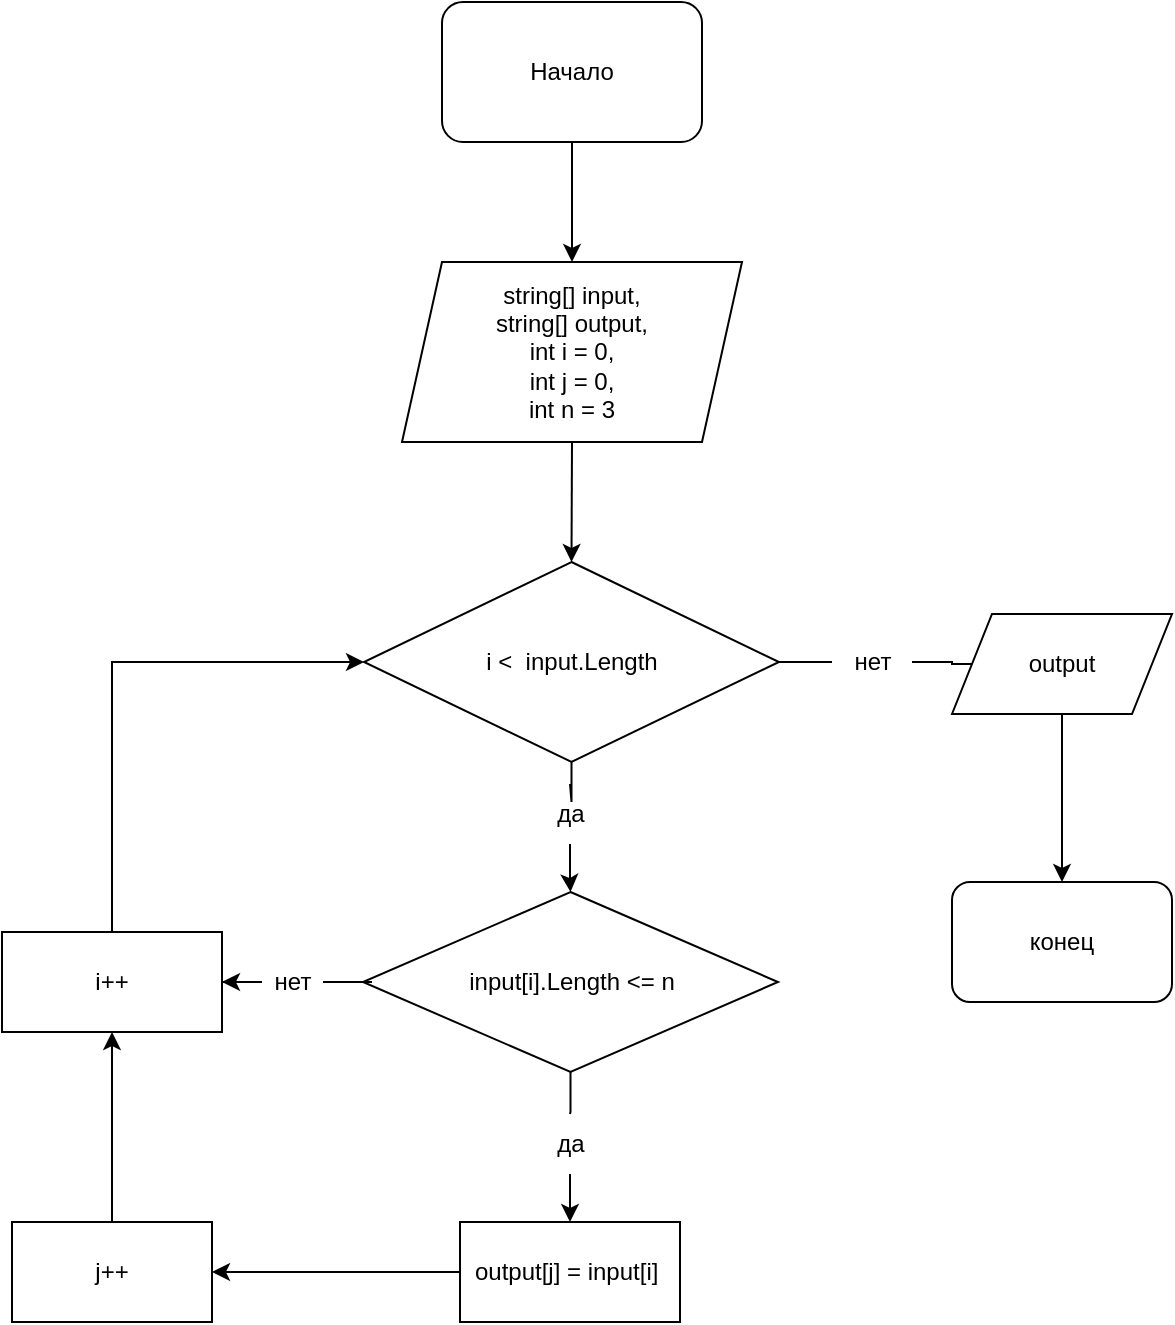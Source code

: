 <mxfile version="21.0.6" pages="2"><diagram id="q4HMwsBQZwG2jwEFgJJd" name="Страница 2"><mxGraphModel dx="2521" dy="932" grid="1" gridSize="10" guides="1" tooltips="1" connect="1" arrows="1" fold="1" page="1" pageScale="1" pageWidth="827" pageHeight="1169" math="0" shadow="0"><root><mxCell id="0"/><mxCell id="1" parent="0"/><mxCell id="Nv1RuD67wNh7RW1kI4bI-1" value="Начало" style="rounded=1;whiteSpace=wrap;html=1;" vertex="1" parent="1"><mxGeometry x="-25" y="220" width="130" height="70" as="geometry"/></mxCell><mxCell id="Nv1RuD67wNh7RW1kI4bI-2" value="string[] input,&lt;br&gt;string[] output,&lt;br&gt;int i = 0,&lt;br&gt;int j = 0,&lt;br&gt;int n = 3" style="shape=parallelogram;perimeter=parallelogramPerimeter;whiteSpace=wrap;html=1;fixedSize=1;" vertex="1" parent="1"><mxGeometry x="-45" y="350" width="170" height="90" as="geometry"/></mxCell><mxCell id="Nv1RuD67wNh7RW1kI4bI-3" value="" style="edgeStyle=orthogonalEdgeStyle;rounded=0;orthogonalLoop=1;jettySize=auto;html=1;startArrow=none;" edge="1" parent="1" source="Nv1RuD67wNh7RW1kI4bI-28" target="Nv1RuD67wNh7RW1kI4bI-9"><mxGeometry relative="1" as="geometry"/></mxCell><mxCell id="Nv1RuD67wNh7RW1kI4bI-5" value="" style="edgeStyle=orthogonalEdgeStyle;rounded=0;orthogonalLoop=1;jettySize=auto;html=1;startArrow=none;" edge="1" parent="1" source="Nv1RuD67wNh7RW1kI4bI-24" target="Nv1RuD67wNh7RW1kI4bI-17"><mxGeometry relative="1" as="geometry"/></mxCell><mxCell id="Nv1RuD67wNh7RW1kI4bI-7" value="i &amp;lt; &amp;nbsp;input.Length" style="rhombus;whiteSpace=wrap;html=1;" vertex="1" parent="1"><mxGeometry x="-64" y="500" width="207.5" height="100" as="geometry"/></mxCell><mxCell id="Nv1RuD67wNh7RW1kI4bI-8" value="" style="edgeStyle=orthogonalEdgeStyle;rounded=0;orthogonalLoop=1;jettySize=auto;html=1;" edge="1" parent="1" source="Nv1RuD67wNh7RW1kI4bI-9" target="Nv1RuD67wNh7RW1kI4bI-10"><mxGeometry relative="1" as="geometry"/></mxCell><mxCell id="Nv1RuD67wNh7RW1kI4bI-9" value="output" style="shape=parallelogram;perimeter=parallelogramPerimeter;whiteSpace=wrap;html=1;fixedSize=1;" vertex="1" parent="1"><mxGeometry x="230" y="526" width="110" height="50" as="geometry"/></mxCell><mxCell id="Nv1RuD67wNh7RW1kI4bI-10" value="конец" style="rounded=1;whiteSpace=wrap;html=1;" vertex="1" parent="1"><mxGeometry x="230" y="660" width="110" height="60" as="geometry"/></mxCell><mxCell id="Nv1RuD67wNh7RW1kI4bI-11" value="" style="endArrow=classic;html=1;rounded=0;exitX=0.5;exitY=1;exitDx=0;exitDy=0;entryX=0.5;entryY=0;entryDx=0;entryDy=0;" edge="1" parent="1" source="Nv1RuD67wNh7RW1kI4bI-1" target="Nv1RuD67wNh7RW1kI4bI-2"><mxGeometry width="50" height="50" relative="1" as="geometry"><mxPoint x="90" y="590" as="sourcePoint"/><mxPoint x="140" y="540" as="targetPoint"/></mxGeometry></mxCell><mxCell id="Nv1RuD67wNh7RW1kI4bI-12" value="" style="endArrow=classic;html=1;rounded=0;exitX=0.5;exitY=1;exitDx=0;exitDy=0;entryX=0.5;entryY=0;entryDx=0;entryDy=0;" edge="1" parent="1" source="Nv1RuD67wNh7RW1kI4bI-2" target="Nv1RuD67wNh7RW1kI4bI-7"><mxGeometry width="50" height="50" relative="1" as="geometry"><mxPoint x="90" y="590" as="sourcePoint"/><mxPoint x="140" y="540" as="targetPoint"/></mxGeometry></mxCell><mxCell id="Nv1RuD67wNh7RW1kI4bI-13" value="" style="edgeStyle=orthogonalEdgeStyle;rounded=0;orthogonalLoop=1;jettySize=auto;html=1;startArrow=none;" edge="1" parent="1" source="Nv1RuD67wNh7RW1kI4bI-26" target="Nv1RuD67wNh7RW1kI4bI-18"><mxGeometry relative="1" as="geometry"/></mxCell><mxCell id="Nv1RuD67wNh7RW1kI4bI-15" value="" style="edgeStyle=orthogonalEdgeStyle;rounded=0;orthogonalLoop=1;jettySize=auto;html=1;startArrow=none;" edge="1" parent="1" source="Nv1RuD67wNh7RW1kI4bI-27" target="Nv1RuD67wNh7RW1kI4bI-19"><mxGeometry relative="1" as="geometry"/></mxCell><mxCell id="Nv1RuD67wNh7RW1kI4bI-17" value="input[i].Length &amp;lt;= n" style="rhombus;whiteSpace=wrap;html=1;" vertex="1" parent="1"><mxGeometry x="-64.5" y="665" width="207.5" height="90" as="geometry"/></mxCell><mxCell id="Nv1RuD67wNh7RW1kI4bI-18" value="output[j] = input[i]&amp;nbsp;" style="whiteSpace=wrap;html=1;" vertex="1" parent="1"><mxGeometry x="-16" y="830" width="110" height="50" as="geometry"/></mxCell><mxCell id="Nv1RuD67wNh7RW1kI4bI-19" value="i++" style="whiteSpace=wrap;html=1;" vertex="1" parent="1"><mxGeometry x="-245" y="685" width="110" height="50" as="geometry"/></mxCell><mxCell id="Nv1RuD67wNh7RW1kI4bI-20" value="" style="endArrow=classic;html=1;rounded=0;exitX=0.5;exitY=0;exitDx=0;exitDy=0;entryX=0;entryY=0.5;entryDx=0;entryDy=0;edgeStyle=orthogonalEdgeStyle;" edge="1" parent="1" source="Nv1RuD67wNh7RW1kI4bI-19" target="Nv1RuD67wNh7RW1kI4bI-7"><mxGeometry width="50" height="50" relative="1" as="geometry"><mxPoint x="90" y="610" as="sourcePoint"/><mxPoint x="140" y="560" as="targetPoint"/></mxGeometry></mxCell><mxCell id="Nv1RuD67wNh7RW1kI4bI-21" value="j++" style="rounded=0;whiteSpace=wrap;html=1;" vertex="1" parent="1"><mxGeometry x="-240" y="830" width="100" height="50" as="geometry"/></mxCell><mxCell id="Nv1RuD67wNh7RW1kI4bI-22" value="" style="endArrow=classic;html=1;rounded=0;exitX=0;exitY=0.5;exitDx=0;exitDy=0;entryX=1;entryY=0.5;entryDx=0;entryDy=0;" edge="1" parent="1" source="Nv1RuD67wNh7RW1kI4bI-18" target="Nv1RuD67wNh7RW1kI4bI-21"><mxGeometry width="50" height="50" relative="1" as="geometry"><mxPoint x="130" y="610" as="sourcePoint"/><mxPoint x="180" y="560" as="targetPoint"/></mxGeometry></mxCell><mxCell id="Nv1RuD67wNh7RW1kI4bI-23" value="" style="endArrow=classic;html=1;rounded=0;exitX=0.5;exitY=0;exitDx=0;exitDy=0;entryX=0.5;entryY=1;entryDx=0;entryDy=0;" edge="1" parent="1" source="Nv1RuD67wNh7RW1kI4bI-21" target="Nv1RuD67wNh7RW1kI4bI-19"><mxGeometry width="50" height="50" relative="1" as="geometry"><mxPoint x="130" y="610" as="sourcePoint"/><mxPoint x="180" y="560" as="targetPoint"/></mxGeometry></mxCell><mxCell id="Nv1RuD67wNh7RW1kI4bI-29" value="" style="edgeStyle=orthogonalEdgeStyle;rounded=0;orthogonalLoop=1;jettySize=auto;html=1;endArrow=none;" edge="1" parent="1" source="Nv1RuD67wNh7RW1kI4bI-7" target="Nv1RuD67wNh7RW1kI4bI-28"><mxGeometry relative="1" as="geometry"><mxPoint x="144" y="550" as="sourcePoint"/><mxPoint x="240" y="551" as="targetPoint"/></mxGeometry></mxCell><mxCell id="Nv1RuD67wNh7RW1kI4bI-28" value="нет" style="text;html=1;align=center;verticalAlign=middle;resizable=0;points=[];autosize=1;strokeColor=none;fillColor=none;" vertex="1" parent="1"><mxGeometry x="170" y="535" width="40" height="30" as="geometry"/></mxCell><mxCell id="Nv1RuD67wNh7RW1kI4bI-30" value="" style="edgeStyle=orthogonalEdgeStyle;rounded=0;orthogonalLoop=1;jettySize=auto;html=1;endArrow=none;" edge="1" parent="1" source="Nv1RuD67wNh7RW1kI4bI-7" target="Nv1RuD67wNh7RW1kI4bI-24"><mxGeometry relative="1" as="geometry"><mxPoint x="40" y="600" as="sourcePoint"/><mxPoint x="39" y="665" as="targetPoint"/></mxGeometry></mxCell><mxCell id="Nv1RuD67wNh7RW1kI4bI-24" value="да" style="text;html=1;align=center;verticalAlign=middle;resizable=0;points=[];autosize=1;strokeColor=none;fillColor=none;" vertex="1" parent="1"><mxGeometry x="19" y="611" width="40" height="30" as="geometry"/></mxCell><mxCell id="Nv1RuD67wNh7RW1kI4bI-31" value="" style="edgeStyle=orthogonalEdgeStyle;rounded=0;orthogonalLoop=1;jettySize=auto;html=1;endArrow=none;" edge="1" parent="1" source="Nv1RuD67wNh7RW1kI4bI-17" target="Nv1RuD67wNh7RW1kI4bI-27"><mxGeometry relative="1" as="geometry"><mxPoint x="-64" y="710" as="sourcePoint"/><mxPoint x="-135" y="710" as="targetPoint"/></mxGeometry></mxCell><mxCell id="Nv1RuD67wNh7RW1kI4bI-27" value="нет" style="text;html=1;align=center;verticalAlign=middle;resizable=0;points=[];autosize=1;strokeColor=none;fillColor=none;" vertex="1" parent="1"><mxGeometry x="-120" y="695" width="40" height="30" as="geometry"/></mxCell><mxCell id="Nv1RuD67wNh7RW1kI4bI-32" value="" style="edgeStyle=orthogonalEdgeStyle;rounded=0;orthogonalLoop=1;jettySize=auto;html=1;endArrow=none;" edge="1" parent="1" source="Nv1RuD67wNh7RW1kI4bI-17" target="Nv1RuD67wNh7RW1kI4bI-26"><mxGeometry relative="1" as="geometry"><mxPoint x="39" y="755" as="sourcePoint"/><mxPoint x="39" y="830" as="targetPoint"/></mxGeometry></mxCell><mxCell id="Nv1RuD67wNh7RW1kI4bI-26" value="да" style="text;html=1;align=center;verticalAlign=middle;resizable=0;points=[];autosize=1;strokeColor=none;fillColor=none;" vertex="1" parent="1"><mxGeometry x="19" y="776" width="40" height="30" as="geometry"/></mxCell></root></mxGraphModel></diagram><diagram name="Page-2" id="fg4g4fE44-RQia6lHeKS"><mxGraphModel dx="2033" dy="1118" grid="1" gridSize="10" guides="1" tooltips="1" connect="1" arrows="1" fold="1" page="1" pageScale="1" pageWidth="827" pageHeight="1169" math="0" shadow="0"><root><mxCell id="0"/><mxCell id="1" parent="0"/><mxCell id="Fsmx3T-U01MZ-2oBeIZP-2" style="edgeStyle=orthogonalEdgeStyle;rounded=0;orthogonalLoop=1;jettySize=auto;html=1;exitX=0.5;exitY=1;exitDx=0;exitDy=0;entryX=0.5;entryY=0;entryDx=0;entryDy=0;" parent="1" source="1uVXFvFVcKJOysSt_8Za-3" target="SeWBYh7A4qkx2-sp9EiS-1" edge="1"><mxGeometry relative="1" as="geometry"/></mxCell><mxCell id="1uVXFvFVcKJOysSt_8Za-3" value="Start" style="ellipse;whiteSpace=wrap;html=1;" parent="1" vertex="1"><mxGeometry x="330" y="10" width="120" height="80" as="geometry"/></mxCell><mxCell id="9wIvpku99FHgWVzwD7lX-2" value="" style="edgeStyle=orthogonalEdgeStyle;rounded=0;orthogonalLoop=1;jettySize=auto;html=1;" parent="1" source="SeWBYh7A4qkx2-sp9EiS-1" target="9wIvpku99FHgWVzwD7lX-1" edge="1"><mxGeometry relative="1" as="geometry"/></mxCell><mxCell id="SeWBYh7A4qkx2-sp9EiS-1" value="numbers = [1,8,3,8,2,6,8,8]&lt;br&gt;index = 0&lt;br&gt;maximum = numbers[index]&lt;br&gt;count_maximal = 0" style="whiteSpace=wrap;html=1;" parent="1" vertex="1"><mxGeometry x="270" y="130" width="240" height="100" as="geometry"/></mxCell><mxCell id="Fsmx3T-U01MZ-2oBeIZP-5" style="edgeStyle=orthogonalEdgeStyle;rounded=0;orthogonalLoop=1;jettySize=auto;html=1;exitX=0.5;exitY=1;exitDx=0;exitDy=0;" parent="1" source="9wIvpku99FHgWVzwD7lX-1" target="Fsmx3T-U01MZ-2oBeIZP-4" edge="1"><mxGeometry relative="1" as="geometry"/></mxCell><mxCell id="Fsmx3T-U01MZ-2oBeIZP-26" style="edgeStyle=orthogonalEdgeStyle;rounded=0;orthogonalLoop=1;jettySize=auto;html=1;exitX=1;exitY=0;exitDx=0;exitDy=0;" parent="1" source="9wIvpku99FHgWVzwD7lX-1" target="9wIvpku99FHgWVzwD7lX-5" edge="1"><mxGeometry relative="1" as="geometry"/></mxCell><mxCell id="9wIvpku99FHgWVzwD7lX-1" value="index &amp;lt; numbers.length" style="rhombus;whiteSpace=wrap;html=1;" parent="1" vertex="1"><mxGeometry x="340" y="270" width="100" height="100" as="geometry"/></mxCell><mxCell id="Fsmx3T-U01MZ-2oBeIZP-33" style="edgeStyle=orthogonalEdgeStyle;rounded=0;orthogonalLoop=1;jettySize=auto;html=1;exitX=0.5;exitY=1;exitDx=0;exitDy=0;entryX=0.5;entryY=0;entryDx=0;entryDy=0;" parent="1" source="9wIvpku99FHgWVzwD7lX-3" target="Fsmx3T-U01MZ-2oBeIZP-29" edge="1"><mxGeometry relative="1" as="geometry"/></mxCell><mxCell id="9wIvpku99FHgWVzwD7lX-3" value="&amp;nbsp;&lt;br style=&quot;border-color: var(--border-color);&quot;&gt;count_maximal++&lt;br&gt;" style="whiteSpace=wrap;html=1;" parent="1" vertex="1"><mxGeometry x="533" y="585" width="140" height="70" as="geometry"/></mxCell><mxCell id="9wIvpku99FHgWVzwD7lX-5" value="print(count_maximal)" style="shape=document;whiteSpace=wrap;html=1;boundedLbl=1;fillColor=#e1d5e7;strokeColor=#9673a6;" parent="1" vertex="1"><mxGeometry x="620" y="180" width="120" height="80" as="geometry"/></mxCell><mxCell id="Fsmx3T-U01MZ-2oBeIZP-31" style="edgeStyle=orthogonalEdgeStyle;rounded=0;orthogonalLoop=1;jettySize=auto;html=1;exitX=0.5;exitY=1;exitDx=0;exitDy=0;entryX=0.5;entryY=0;entryDx=0;entryDy=0;" parent="1" source="9wIvpku99FHgWVzwD7lX-7" target="Fsmx3T-U01MZ-2oBeIZP-29" edge="1"><mxGeometry relative="1" as="geometry"><Array as="points"><mxPoint x="390" y="683"/><mxPoint x="488" y="683"/></Array></mxGeometry></mxCell><mxCell id="9wIvpku99FHgWVzwD7lX-7" value="maximum = numbers[index]&lt;br&gt;count_maximal = 1&amp;nbsp;" style="whiteSpace=wrap;html=1;" parent="1" vertex="1"><mxGeometry x="330" y="590" width="120" height="60" as="geometry"/></mxCell><mxCell id="Fsmx3T-U01MZ-2oBeIZP-7" style="edgeStyle=orthogonalEdgeStyle;rounded=0;orthogonalLoop=1;jettySize=auto;html=1;exitX=0.5;exitY=1;exitDx=0;exitDy=0;entryX=0.5;entryY=0;entryDx=0;entryDy=0;" parent="1" source="Fsmx3T-U01MZ-2oBeIZP-4" target="9wIvpku99FHgWVzwD7lX-7" edge="1"><mxGeometry relative="1" as="geometry"/></mxCell><mxCell id="Fsmx3T-U01MZ-2oBeIZP-17" style="edgeStyle=orthogonalEdgeStyle;rounded=0;orthogonalLoop=1;jettySize=auto;html=1;exitX=1;exitY=0.5;exitDx=0;exitDy=0;entryX=0;entryY=0.5;entryDx=0;entryDy=0;" parent="1" source="Fsmx3T-U01MZ-2oBeIZP-4" target="Fsmx3T-U01MZ-2oBeIZP-8" edge="1"><mxGeometry relative="1" as="geometry"/></mxCell><mxCell id="Fsmx3T-U01MZ-2oBeIZP-4" value="numbers[index] &amp;gt; maximum" style="rhombus;whiteSpace=wrap;html=1;" parent="1" vertex="1"><mxGeometry x="325" y="410" width="130" height="130" as="geometry"/></mxCell><mxCell id="Fsmx3T-U01MZ-2oBeIZP-6" value="да" style="text;html=1;align=center;verticalAlign=middle;resizable=0;points=[];autosize=1;strokeColor=none;fillColor=none;" parent="1" vertex="1"><mxGeometry x="349" y="547" width="40" height="30" as="geometry"/></mxCell><mxCell id="Fsmx3T-U01MZ-2oBeIZP-18" style="edgeStyle=orthogonalEdgeStyle;rounded=0;orthogonalLoop=1;jettySize=auto;html=1;exitX=0.5;exitY=1;exitDx=0;exitDy=0;entryX=0.5;entryY=0;entryDx=0;entryDy=0;" parent="1" source="Fsmx3T-U01MZ-2oBeIZP-8" target="9wIvpku99FHgWVzwD7lX-3" edge="1"><mxGeometry relative="1" as="geometry"/></mxCell><mxCell id="Fsmx3T-U01MZ-2oBeIZP-21" style="edgeStyle=orthogonalEdgeStyle;rounded=0;orthogonalLoop=1;jettySize=auto;html=1;exitX=1;exitY=0.5;exitDx=0;exitDy=0;entryX=1;entryY=0.5;entryDx=0;entryDy=0;" parent="1" source="Fsmx3T-U01MZ-2oBeIZP-8" target="9wIvpku99FHgWVzwD7lX-1" edge="1"><mxGeometry relative="1" as="geometry"/></mxCell><mxCell id="Fsmx3T-U01MZ-2oBeIZP-8" value="numbers[index] == maximum" style="rhombus;whiteSpace=wrap;html=1;" parent="1" vertex="1"><mxGeometry x="538" y="410" width="130" height="130" as="geometry"/></mxCell><mxCell id="Fsmx3T-U01MZ-2oBeIZP-10" value="нет" style="text;html=1;align=center;verticalAlign=middle;resizable=0;points=[];autosize=1;strokeColor=none;fillColor=none;" parent="1" vertex="1"><mxGeometry x="479" y="445" width="40" height="30" as="geometry"/></mxCell><mxCell id="Fsmx3T-U01MZ-2oBeIZP-12" value="да" style="text;html=1;align=center;verticalAlign=middle;resizable=0;points=[];autosize=1;strokeColor=none;fillColor=none;" parent="1" vertex="1"><mxGeometry x="563" y="550" width="40" height="30" as="geometry"/></mxCell><mxCell id="Fsmx3T-U01MZ-2oBeIZP-20" value="да" style="text;html=1;align=center;verticalAlign=middle;resizable=0;points=[];autosize=1;strokeColor=none;fillColor=none;" parent="1" vertex="1"><mxGeometry x="349" y="370" width="40" height="30" as="geometry"/></mxCell><mxCell id="Fsmx3T-U01MZ-2oBeIZP-22" value="нет" style="text;html=1;align=center;verticalAlign=middle;resizable=0;points=[];autosize=1;strokeColor=none;fillColor=none;" parent="1" vertex="1"><mxGeometry x="690" y="380" width="40" height="30" as="geometry"/></mxCell><mxCell id="Fsmx3T-U01MZ-2oBeIZP-27" value="нет" style="text;html=1;align=center;verticalAlign=middle;resizable=0;points=[];autosize=1;strokeColor=none;fillColor=none;" parent="1" vertex="1"><mxGeometry x="498" y="260" width="40" height="30" as="geometry"/></mxCell><mxCell id="Fsmx3T-U01MZ-2oBeIZP-32" style="edgeStyle=orthogonalEdgeStyle;rounded=0;orthogonalLoop=1;jettySize=auto;html=1;exitX=0.5;exitY=1;exitDx=0;exitDy=0;entryX=0;entryY=0.5;entryDx=0;entryDy=0;" parent="1" source="Fsmx3T-U01MZ-2oBeIZP-29" target="9wIvpku99FHgWVzwD7lX-1" edge="1"><mxGeometry relative="1" as="geometry"><mxPoint x="310" y="320" as="targetPoint"/><Array as="points"><mxPoint x="488" y="760"/><mxPoint x="300" y="760"/><mxPoint x="300" y="320"/></Array></mxGeometry></mxCell><mxCell id="Fsmx3T-U01MZ-2oBeIZP-29" value="index++&amp;nbsp;" style="whiteSpace=wrap;html=1;" parent="1" vertex="1"><mxGeometry x="458" y="710" width="61" height="30" as="geometry"/></mxCell></root></mxGraphModel></diagram></mxfile>